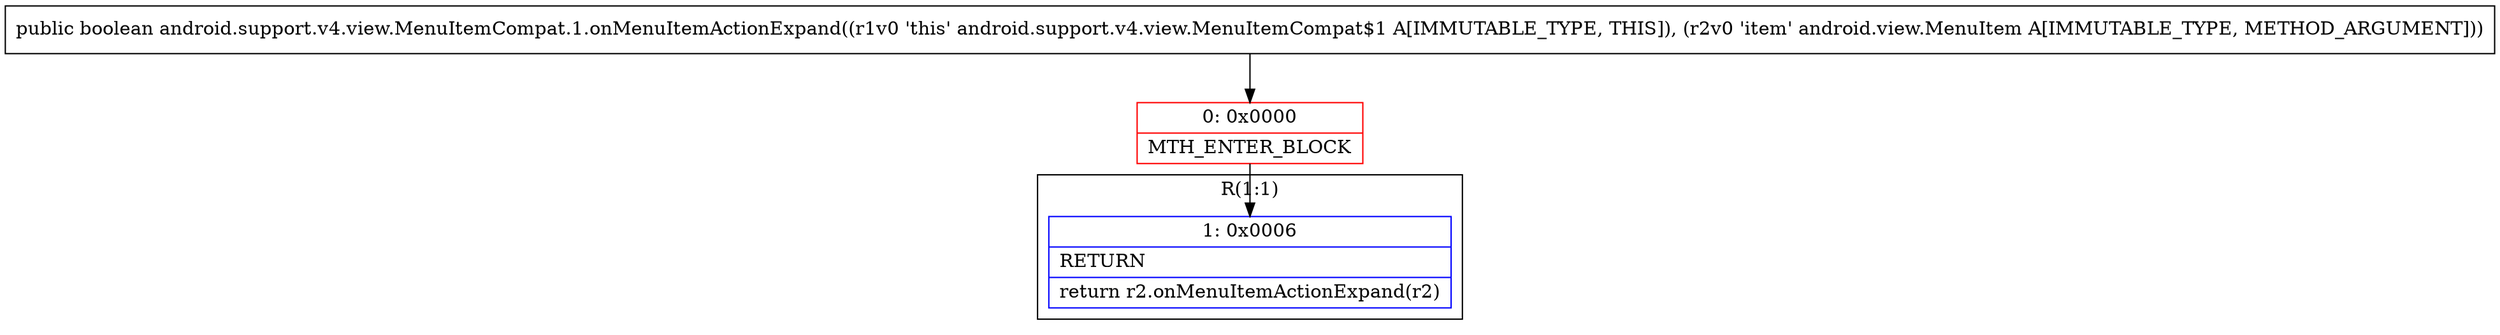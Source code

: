 digraph "CFG forandroid.support.v4.view.MenuItemCompat.1.onMenuItemActionExpand(Landroid\/view\/MenuItem;)Z" {
subgraph cluster_Region_590772348 {
label = "R(1:1)";
node [shape=record,color=blue];
Node_1 [shape=record,label="{1\:\ 0x0006|RETURN\l|return r2.onMenuItemActionExpand(r2)\l}"];
}
Node_0 [shape=record,color=red,label="{0\:\ 0x0000|MTH_ENTER_BLOCK\l}"];
MethodNode[shape=record,label="{public boolean android.support.v4.view.MenuItemCompat.1.onMenuItemActionExpand((r1v0 'this' android.support.v4.view.MenuItemCompat$1 A[IMMUTABLE_TYPE, THIS]), (r2v0 'item' android.view.MenuItem A[IMMUTABLE_TYPE, METHOD_ARGUMENT])) }"];
MethodNode -> Node_0;
Node_0 -> Node_1;
}

